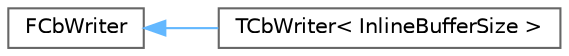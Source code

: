 digraph "Graphical Class Hierarchy"
{
 // INTERACTIVE_SVG=YES
 // LATEX_PDF_SIZE
  bgcolor="transparent";
  edge [fontname=Helvetica,fontsize=10,labelfontname=Helvetica,labelfontsize=10];
  node [fontname=Helvetica,fontsize=10,shape=box,height=0.2,width=0.4];
  rankdir="LR";
  Node0 [id="Node000000",label="FCbWriter",height=0.2,width=0.4,color="grey40", fillcolor="white", style="filled",URL="$dc/d63/classFCbWriter.html",tooltip="A writer for compact binary object, arrays, and fields."];
  Node0 -> Node1 [id="edge3485_Node000000_Node000001",dir="back",color="steelblue1",style="solid",tooltip=" "];
  Node1 [id="Node000001",label="TCbWriter\< InlineBufferSize \>",height=0.2,width=0.4,color="grey40", fillcolor="white", style="filled",URL="$df/d60/classTCbWriter.html",tooltip="A writer for compact binary object, arrays, and fields that uses a fixed-size stack buffer."];
}
